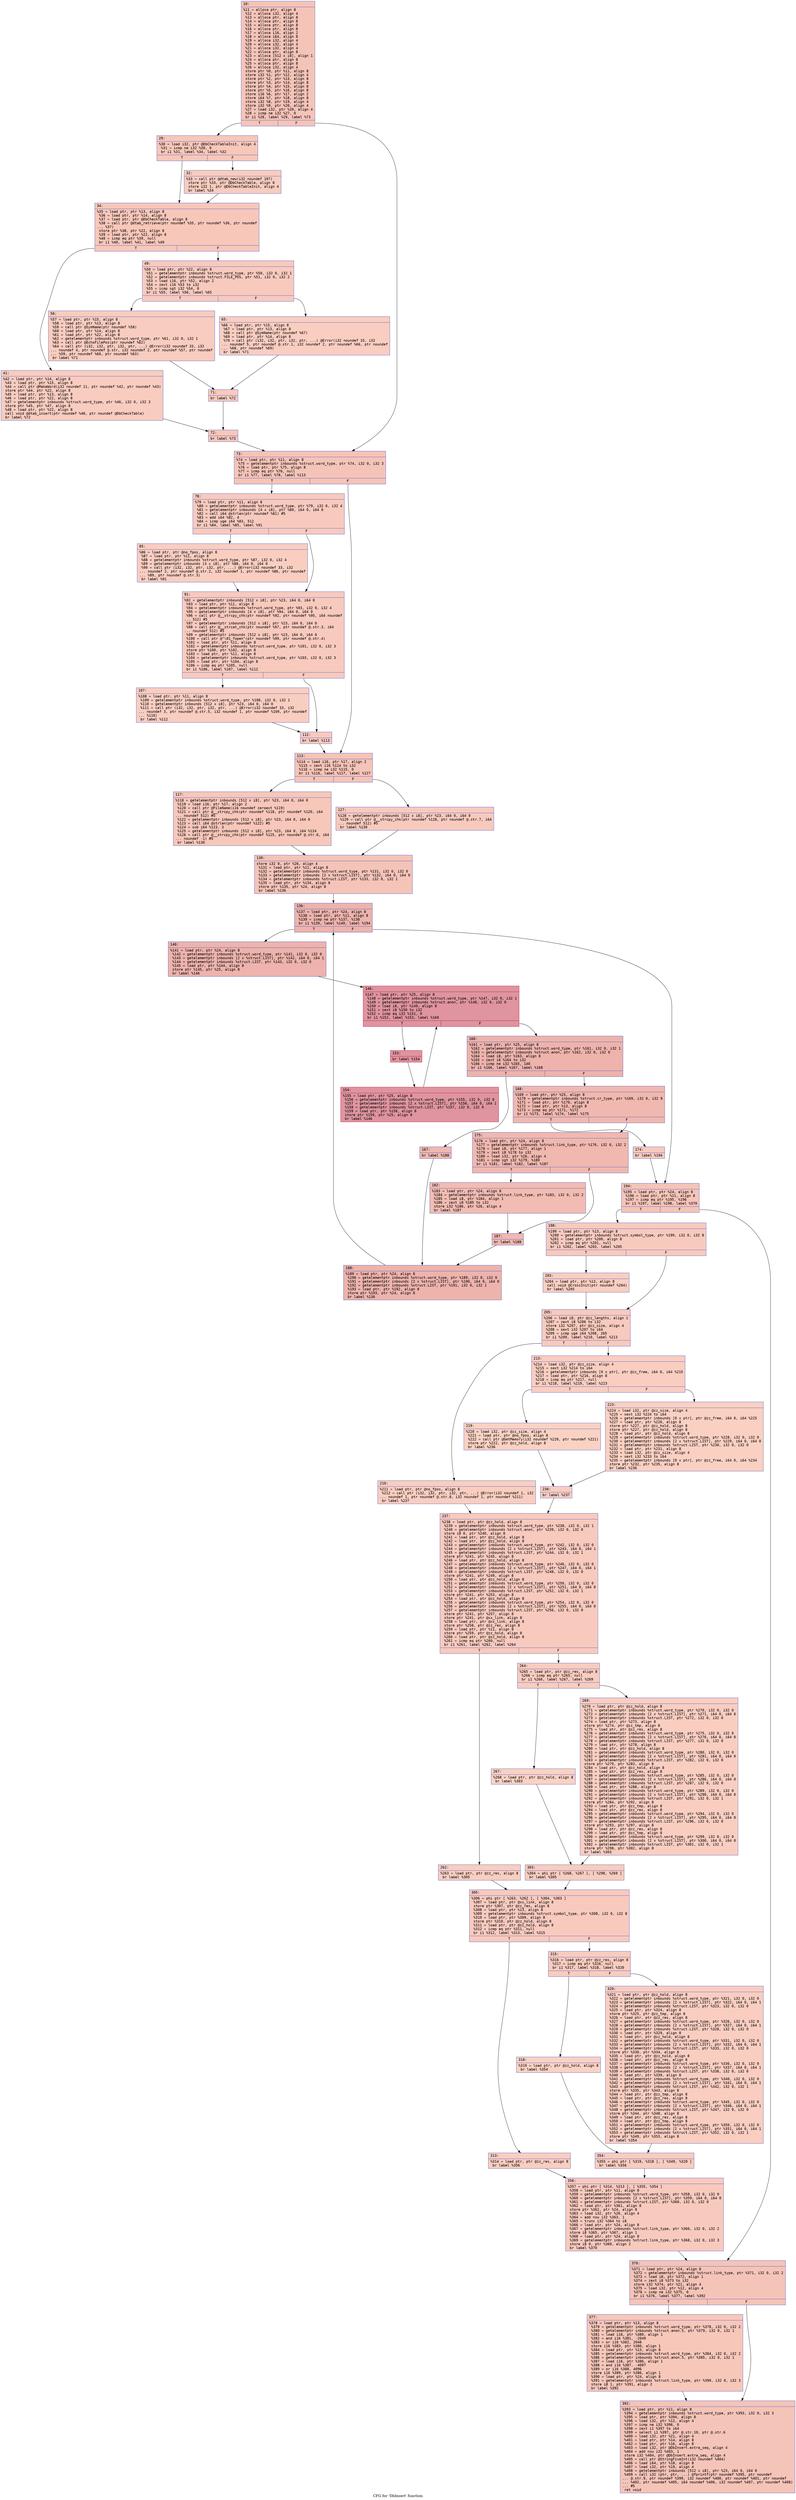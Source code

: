 digraph "CFG for 'DbInsert' function" {
	label="CFG for 'DbInsert' function";

	Node0x60000388c640 [shape=record,color="#3d50c3ff", style=filled, fillcolor="#e97a5f70" fontname="Courier",label="{10:\l|  %11 = alloca ptr, align 8\l  %12 = alloca i32, align 4\l  %13 = alloca ptr, align 8\l  %14 = alloca ptr, align 8\l  %15 = alloca ptr, align 8\l  %16 = alloca ptr, align 8\l  %17 = alloca i16, align 2\l  %18 = alloca i64, align 8\l  %19 = alloca i32, align 4\l  %20 = alloca i32, align 4\l  %21 = alloca i32, align 4\l  %22 = alloca ptr, align 8\l  %23 = alloca [512 x i8], align 1\l  %24 = alloca ptr, align 8\l  %25 = alloca ptr, align 8\l  %26 = alloca i32, align 4\l  store ptr %0, ptr %11, align 8\l  store i32 %1, ptr %12, align 4\l  store ptr %2, ptr %13, align 8\l  store ptr %3, ptr %14, align 8\l  store ptr %4, ptr %15, align 8\l  store ptr %5, ptr %16, align 8\l  store i16 %6, ptr %17, align 2\l  store i64 %7, ptr %18, align 8\l  store i32 %8, ptr %19, align 4\l  store i32 %9, ptr %20, align 4\l  %27 = load i32, ptr %20, align 4\l  %28 = icmp ne i32 %27, 0\l  br i1 %28, label %29, label %73\l|{<s0>T|<s1>F}}"];
	Node0x60000388c640:s0 -> Node0x60000388c690[tooltip="10 -> 29\nProbability 62.50%" ];
	Node0x60000388c640:s1 -> Node0x60000388c960[tooltip="10 -> 73\nProbability 37.50%" ];
	Node0x60000388c690 [shape=record,color="#3d50c3ff", style=filled, fillcolor="#ec7f6370" fontname="Courier",label="{29:\l|  %30 = load i32, ptr @DbCheckTableInit, align 4\l  %31 = icmp ne i32 %30, 0\l  br i1 %31, label %34, label %32\l|{<s0>T|<s1>F}}"];
	Node0x60000388c690:s0 -> Node0x60000388c730[tooltip="29 -> 34\nProbability 62.50%" ];
	Node0x60000388c690:s1 -> Node0x60000388c6e0[tooltip="29 -> 32\nProbability 37.50%" ];
	Node0x60000388c6e0 [shape=record,color="#3d50c3ff", style=filled, fillcolor="#f08b6e70" fontname="Courier",label="{32:\l|  %33 = call ptr @dtab_new(i32 noundef 107)\l  store ptr %33, ptr @DbCheckTable, align 8\l  store i32 1, ptr @DbCheckTableInit, align 4\l  br label %34\l}"];
	Node0x60000388c6e0 -> Node0x60000388c730[tooltip="32 -> 34\nProbability 100.00%" ];
	Node0x60000388c730 [shape=record,color="#3d50c3ff", style=filled, fillcolor="#ec7f6370" fontname="Courier",label="{34:\l|  %35 = load ptr, ptr %13, align 8\l  %36 = load ptr, ptr %14, align 8\l  %37 = load ptr, ptr @DbCheckTable, align 8\l  %38 = call ptr @dtab_retrieve(ptr noundef %35, ptr noundef %36, ptr noundef\l... %37)\l  store ptr %38, ptr %22, align 8\l  %39 = load ptr, ptr %22, align 8\l  %40 = icmp eq ptr %39, null\l  br i1 %40, label %41, label %49\l|{<s0>T|<s1>F}}"];
	Node0x60000388c730:s0 -> Node0x60000388c780[tooltip="34 -> 41\nProbability 37.50%" ];
	Node0x60000388c730:s1 -> Node0x60000388c7d0[tooltip="34 -> 49\nProbability 62.50%" ];
	Node0x60000388c780 [shape=record,color="#3d50c3ff", style=filled, fillcolor="#f08b6e70" fontname="Courier",label="{41:\l|  %42 = load ptr, ptr %14, align 8\l  %43 = load ptr, ptr %15, align 8\l  %44 = call ptr @MakeWord(i32 noundef 11, ptr noundef %42, ptr noundef %43)\l  store ptr %44, ptr %22, align 8\l  %45 = load ptr, ptr %13, align 8\l  %46 = load ptr, ptr %22, align 8\l  %47 = getelementptr inbounds %struct.word_type, ptr %46, i32 0, i32 3\l  store ptr %45, ptr %47, align 8\l  %48 = load ptr, ptr %22, align 8\l  call void @dtab_insert(ptr noundef %48, ptr noundef @DbCheckTable)\l  br label %72\l}"];
	Node0x60000388c780 -> Node0x60000388c910[tooltip="41 -> 72\nProbability 100.00%" ];
	Node0x60000388c7d0 [shape=record,color="#3d50c3ff", style=filled, fillcolor="#ef886b70" fontname="Courier",label="{49:\l|  %50 = load ptr, ptr %22, align 8\l  %51 = getelementptr inbounds %struct.word_type, ptr %50, i32 0, i32 1\l  %52 = getelementptr inbounds %struct.FILE_POS, ptr %51, i32 0, i32 2\l  %53 = load i16, ptr %52, align 2\l  %54 = zext i16 %53 to i32\l  %55 = icmp sgt i32 %54, 0\l  br i1 %55, label %56, label %65\l|{<s0>T|<s1>F}}"];
	Node0x60000388c7d0:s0 -> Node0x60000388c820[tooltip="49 -> 56\nProbability 62.50%" ];
	Node0x60000388c7d0:s1 -> Node0x60000388c870[tooltip="49 -> 65\nProbability 37.50%" ];
	Node0x60000388c820 [shape=record,color="#3d50c3ff", style=filled, fillcolor="#f08b6e70" fontname="Courier",label="{56:\l|  %57 = load ptr, ptr %15, align 8\l  %58 = load ptr, ptr %13, align 8\l  %59 = call ptr @SymName(ptr noundef %58)\l  %60 = load ptr, ptr %14, align 8\l  %61 = load ptr, ptr %22, align 8\l  %62 = getelementptr inbounds %struct.word_type, ptr %61, i32 0, i32 1\l  %63 = call ptr @EchoFilePos(ptr noundef %62)\l  %64 = call ptr (i32, i32, ptr, i32, ptr, ...) @Error(i32 noundef 33, i32\l... noundef 4, ptr noundef @.str, i32 noundef 2, ptr noundef %57, ptr noundef\l... %59, ptr noundef %60, ptr noundef %63)\l  br label %71\l}"];
	Node0x60000388c820 -> Node0x60000388c8c0[tooltip="56 -> 71\nProbability 100.00%" ];
	Node0x60000388c870 [shape=record,color="#3d50c3ff", style=filled, fillcolor="#f2907270" fontname="Courier",label="{65:\l|  %66 = load ptr, ptr %15, align 8\l  %67 = load ptr, ptr %13, align 8\l  %68 = call ptr @SymName(ptr noundef %67)\l  %69 = load ptr, ptr %14, align 8\l  %70 = call ptr (i32, i32, ptr, i32, ptr, ...) @Error(i32 noundef 33, i32\l... noundef 5, ptr noundef @.str.1, i32 noundef 2, ptr noundef %66, ptr noundef\l... %68, ptr noundef %69)\l  br label %71\l}"];
	Node0x60000388c870 -> Node0x60000388c8c0[tooltip="65 -> 71\nProbability 100.00%" ];
	Node0x60000388c8c0 [shape=record,color="#3d50c3ff", style=filled, fillcolor="#ef886b70" fontname="Courier",label="{71:\l|  br label %72\l}"];
	Node0x60000388c8c0 -> Node0x60000388c910[tooltip="71 -> 72\nProbability 100.00%" ];
	Node0x60000388c910 [shape=record,color="#3d50c3ff", style=filled, fillcolor="#ec7f6370" fontname="Courier",label="{72:\l|  br label %73\l}"];
	Node0x60000388c910 -> Node0x60000388c960[tooltip="72 -> 73\nProbability 100.00%" ];
	Node0x60000388c960 [shape=record,color="#3d50c3ff", style=filled, fillcolor="#e97a5f70" fontname="Courier",label="{73:\l|  %74 = load ptr, ptr %11, align 8\l  %75 = getelementptr inbounds %struct.word_type, ptr %74, i32 0, i32 3\l  %76 = load ptr, ptr %75, align 8\l  %77 = icmp eq ptr %76, null\l  br i1 %77, label %78, label %113\l|{<s0>T|<s1>F}}"];
	Node0x60000388c960:s0 -> Node0x60000388c9b0[tooltip="73 -> 78\nProbability 37.50%" ];
	Node0x60000388c960:s1 -> Node0x60000388cb40[tooltip="73 -> 113\nProbability 62.50%" ];
	Node0x60000388c9b0 [shape=record,color="#3d50c3ff", style=filled, fillcolor="#ef886b70" fontname="Courier",label="{78:\l|  %79 = load ptr, ptr %11, align 8\l  %80 = getelementptr inbounds %struct.word_type, ptr %79, i32 0, i32 4\l  %81 = getelementptr inbounds [4 x i8], ptr %80, i64 0, i64 0\l  %82 = call i64 @strlen(ptr noundef %81) #5\l  %83 = add i64 %82, 4\l  %84 = icmp uge i64 %83, 512\l  br i1 %84, label %85, label %91\l|{<s0>T|<s1>F}}"];
	Node0x60000388c9b0:s0 -> Node0x60000388ca00[tooltip="78 -> 85\nProbability 50.00%" ];
	Node0x60000388c9b0:s1 -> Node0x60000388ca50[tooltip="78 -> 91\nProbability 50.00%" ];
	Node0x60000388ca00 [shape=record,color="#3d50c3ff", style=filled, fillcolor="#f2907270" fontname="Courier",label="{85:\l|  %86 = load ptr, ptr @no_fpos, align 8\l  %87 = load ptr, ptr %11, align 8\l  %88 = getelementptr inbounds %struct.word_type, ptr %87, i32 0, i32 4\l  %89 = getelementptr inbounds [4 x i8], ptr %88, i64 0, i64 0\l  %90 = call ptr (i32, i32, ptr, i32, ptr, ...) @Error(i32 noundef 33, i32\l... noundef 2, ptr noundef @.str.2, i32 noundef 1, ptr noundef %86, ptr noundef\l... %89, ptr noundef @.str.3)\l  br label %91\l}"];
	Node0x60000388ca00 -> Node0x60000388ca50[tooltip="85 -> 91\nProbability 100.00%" ];
	Node0x60000388ca50 [shape=record,color="#3d50c3ff", style=filled, fillcolor="#ef886b70" fontname="Courier",label="{91:\l|  %92 = getelementptr inbounds [512 x i8], ptr %23, i64 0, i64 0\l  %93 = load ptr, ptr %11, align 8\l  %94 = getelementptr inbounds %struct.word_type, ptr %93, i32 0, i32 4\l  %95 = getelementptr inbounds [4 x i8], ptr %94, i64 0, i64 0\l  %96 = call ptr @__strcpy_chk(ptr noundef %92, ptr noundef %95, i64 noundef\l... 512) #5\l  %97 = getelementptr inbounds [512 x i8], ptr %23, i64 0, i64 0\l  %98 = call ptr @__strcat_chk(ptr noundef %97, ptr noundef @.str.3, i64\l... noundef 512) #5\l  %99 = getelementptr inbounds [512 x i8], ptr %23, i64 0, i64 0\l  %100 = call ptr @\"\\01_fopen\"(ptr noundef %99, ptr noundef @.str.4)\l  %101 = load ptr, ptr %11, align 8\l  %102 = getelementptr inbounds %struct.word_type, ptr %101, i32 0, i32 3\l  store ptr %100, ptr %102, align 8\l  %103 = load ptr, ptr %11, align 8\l  %104 = getelementptr inbounds %struct.word_type, ptr %103, i32 0, i32 3\l  %105 = load ptr, ptr %104, align 8\l  %106 = icmp eq ptr %105, null\l  br i1 %106, label %107, label %112\l|{<s0>T|<s1>F}}"];
	Node0x60000388ca50:s0 -> Node0x60000388caa0[tooltip="91 -> 107\nProbability 37.50%" ];
	Node0x60000388ca50:s1 -> Node0x60000388caf0[tooltip="91 -> 112\nProbability 62.50%" ];
	Node0x60000388caa0 [shape=record,color="#3d50c3ff", style=filled, fillcolor="#f2907270" fontname="Courier",label="{107:\l|  %108 = load ptr, ptr %11, align 8\l  %109 = getelementptr inbounds %struct.word_type, ptr %108, i32 0, i32 1\l  %110 = getelementptr inbounds [512 x i8], ptr %23, i64 0, i64 0\l  %111 = call ptr (i32, i32, ptr, i32, ptr, ...) @Error(i32 noundef 33, i32\l... noundef 3, ptr noundef @.str.5, i32 noundef 1, ptr noundef %109, ptr noundef\l... %110)\l  br label %112\l}"];
	Node0x60000388caa0 -> Node0x60000388caf0[tooltip="107 -> 112\nProbability 100.00%" ];
	Node0x60000388caf0 [shape=record,color="#3d50c3ff", style=filled, fillcolor="#ef886b70" fontname="Courier",label="{112:\l|  br label %113\l}"];
	Node0x60000388caf0 -> Node0x60000388cb40[tooltip="112 -> 113\nProbability 100.00%" ];
	Node0x60000388cb40 [shape=record,color="#3d50c3ff", style=filled, fillcolor="#e97a5f70" fontname="Courier",label="{113:\l|  %114 = load i16, ptr %17, align 2\l  %115 = zext i16 %114 to i32\l  %116 = icmp ne i32 %115, 0\l  br i1 %116, label %117, label %127\l|{<s0>T|<s1>F}}"];
	Node0x60000388cb40:s0 -> Node0x60000388cb90[tooltip="113 -> 117\nProbability 62.50%" ];
	Node0x60000388cb40:s1 -> Node0x60000388cbe0[tooltip="113 -> 127\nProbability 37.50%" ];
	Node0x60000388cb90 [shape=record,color="#3d50c3ff", style=filled, fillcolor="#ec7f6370" fontname="Courier",label="{117:\l|  %118 = getelementptr inbounds [512 x i8], ptr %23, i64 0, i64 0\l  %119 = load i16, ptr %17, align 2\l  %120 = call ptr @FileName(i16 noundef zeroext %119)\l  %121 = call ptr @__strcpy_chk(ptr noundef %118, ptr noundef %120, i64\l... noundef 512) #5\l  %122 = getelementptr inbounds [512 x i8], ptr %23, i64 0, i64 0\l  %123 = call i64 @strlen(ptr noundef %122) #5\l  %124 = sub i64 %123, 3\l  %125 = getelementptr inbounds [512 x i8], ptr %23, i64 0, i64 %124\l  %126 = call ptr @__strcpy_chk(ptr noundef %125, ptr noundef @.str.6, i64\l... noundef -1) #5\l  br label %130\l}"];
	Node0x60000388cb90 -> Node0x60000388cc30[tooltip="117 -> 130\nProbability 100.00%" ];
	Node0x60000388cbe0 [shape=record,color="#3d50c3ff", style=filled, fillcolor="#ef886b70" fontname="Courier",label="{127:\l|  %128 = getelementptr inbounds [512 x i8], ptr %23, i64 0, i64 0\l  %129 = call ptr @__strcpy_chk(ptr noundef %128, ptr noundef @.str.7, i64\l... noundef 512) #5\l  br label %130\l}"];
	Node0x60000388cbe0 -> Node0x60000388cc30[tooltip="127 -> 130\nProbability 100.00%" ];
	Node0x60000388cc30 [shape=record,color="#3d50c3ff", style=filled, fillcolor="#e97a5f70" fontname="Courier",label="{130:\l|  store i32 0, ptr %26, align 4\l  %131 = load ptr, ptr %11, align 8\l  %132 = getelementptr inbounds %struct.word_type, ptr %131, i32 0, i32 0\l  %133 = getelementptr inbounds [2 x %struct.LIST], ptr %132, i64 0, i64 0\l  %134 = getelementptr inbounds %struct.LIST, ptr %133, i32 0, i32 1\l  %135 = load ptr, ptr %134, align 8\l  store ptr %135, ptr %24, align 8\l  br label %136\l}"];
	Node0x60000388cc30 -> Node0x60000388cc80[tooltip="130 -> 136\nProbability 100.00%" ];
	Node0x60000388cc80 [shape=record,color="#3d50c3ff", style=filled, fillcolor="#d6524470" fontname="Courier",label="{136:\l|  %137 = load ptr, ptr %24, align 8\l  %138 = load ptr, ptr %11, align 8\l  %139 = icmp ne ptr %137, %138\l  br i1 %139, label %140, label %194\l|{<s0>T|<s1>F}}"];
	Node0x60000388cc80:s0 -> Node0x60000388ccd0[tooltip="136 -> 140\nProbability 96.88%" ];
	Node0x60000388cc80:s1 -> Node0x60000388d090[tooltip="136 -> 194\nProbability 3.12%" ];
	Node0x60000388ccd0 [shape=record,color="#3d50c3ff", style=filled, fillcolor="#d6524470" fontname="Courier",label="{140:\l|  %141 = load ptr, ptr %24, align 8\l  %142 = getelementptr inbounds %struct.word_type, ptr %141, i32 0, i32 0\l  %143 = getelementptr inbounds [2 x %struct.LIST], ptr %142, i64 0, i64 1\l  %144 = getelementptr inbounds %struct.LIST, ptr %143, i32 0, i32 0\l  %145 = load ptr, ptr %144, align 8\l  store ptr %145, ptr %25, align 8\l  br label %146\l}"];
	Node0x60000388ccd0 -> Node0x60000388cd20[tooltip="140 -> 146\nProbability 100.00%" ];
	Node0x60000388cd20 [shape=record,color="#b70d28ff", style=filled, fillcolor="#b70d2870" fontname="Courier",label="{146:\l|  %147 = load ptr, ptr %25, align 8\l  %148 = getelementptr inbounds %struct.word_type, ptr %147, i32 0, i32 1\l  %149 = getelementptr inbounds %struct.anon, ptr %148, i32 0, i32 0\l  %150 = load i8, ptr %149, align 8\l  %151 = zext i8 %150 to i32\l  %152 = icmp eq i32 %151, 0\l  br i1 %152, label %153, label %160\l|{<s0>T|<s1>F}}"];
	Node0x60000388cd20:s0 -> Node0x60000388cd70[tooltip="146 -> 153\nProbability 96.88%" ];
	Node0x60000388cd20:s1 -> Node0x60000388ce10[tooltip="146 -> 160\nProbability 3.12%" ];
	Node0x60000388cd70 [shape=record,color="#b70d28ff", style=filled, fillcolor="#b70d2870" fontname="Courier",label="{153:\l|  br label %154\l}"];
	Node0x60000388cd70 -> Node0x60000388cdc0[tooltip="153 -> 154\nProbability 100.00%" ];
	Node0x60000388cdc0 [shape=record,color="#b70d28ff", style=filled, fillcolor="#b70d2870" fontname="Courier",label="{154:\l|  %155 = load ptr, ptr %25, align 8\l  %156 = getelementptr inbounds %struct.word_type, ptr %155, i32 0, i32 0\l  %157 = getelementptr inbounds [2 x %struct.LIST], ptr %156, i64 0, i64 1\l  %158 = getelementptr inbounds %struct.LIST, ptr %157, i32 0, i32 0\l  %159 = load ptr, ptr %158, align 8\l  store ptr %159, ptr %25, align 8\l  br label %146\l}"];
	Node0x60000388cdc0 -> Node0x60000388cd20[tooltip="154 -> 146\nProbability 100.00%" ];
	Node0x60000388ce10 [shape=record,color="#3d50c3ff", style=filled, fillcolor="#d6524470" fontname="Courier",label="{160:\l|  %161 = load ptr, ptr %25, align 8\l  %162 = getelementptr inbounds %struct.word_type, ptr %161, i32 0, i32 1\l  %163 = getelementptr inbounds %struct.anon, ptr %162, i32 0, i32 0\l  %164 = load i8, ptr %163, align 8\l  %165 = zext i8 %164 to i32\l  %166 = icmp ne i32 %165, 140\l  br i1 %166, label %167, label %168\l|{<s0>T|<s1>F}}"];
	Node0x60000388ce10:s0 -> Node0x60000388ce60[tooltip="160 -> 167\nProbability 50.00%" ];
	Node0x60000388ce10:s1 -> Node0x60000388ceb0[tooltip="160 -> 168\nProbability 50.00%" ];
	Node0x60000388ce60 [shape=record,color="#3d50c3ff", style=filled, fillcolor="#dc5d4a70" fontname="Courier",label="{167:\l|  br label %188\l}"];
	Node0x60000388ce60 -> Node0x60000388d040[tooltip="167 -> 188\nProbability 100.00%" ];
	Node0x60000388ceb0 [shape=record,color="#3d50c3ff", style=filled, fillcolor="#dc5d4a70" fontname="Courier",label="{168:\l|  %169 = load ptr, ptr %25, align 8\l  %170 = getelementptr inbounds %struct.cr_type, ptr %169, i32 0, i32 9\l  %171 = load ptr, ptr %170, align 8\l  %172 = load ptr, ptr %13, align 8\l  %173 = icmp eq ptr %171, %172\l  br i1 %173, label %174, label %175\l|{<s0>T|<s1>F}}"];
	Node0x60000388ceb0:s0 -> Node0x60000388cf00[tooltip="168 -> 174\nProbability 3.12%" ];
	Node0x60000388ceb0:s1 -> Node0x60000388cf50[tooltip="168 -> 175\nProbability 96.88%" ];
	Node0x60000388cf00 [shape=record,color="#3d50c3ff", style=filled, fillcolor="#ef886b70" fontname="Courier",label="{174:\l|  br label %194\l}"];
	Node0x60000388cf00 -> Node0x60000388d090[tooltip="174 -> 194\nProbability 100.00%" ];
	Node0x60000388cf50 [shape=record,color="#3d50c3ff", style=filled, fillcolor="#dc5d4a70" fontname="Courier",label="{175:\l|  %176 = load ptr, ptr %24, align 8\l  %177 = getelementptr inbounds %struct.link_type, ptr %176, i32 0, i32 2\l  %178 = load i8, ptr %177, align 1\l  %179 = zext i8 %178 to i32\l  %180 = load i32, ptr %26, align 4\l  %181 = icmp sgt i32 %179, %180\l  br i1 %181, label %182, label %187\l|{<s0>T|<s1>F}}"];
	Node0x60000388cf50:s0 -> Node0x60000388cfa0[tooltip="175 -> 182\nProbability 50.00%" ];
	Node0x60000388cf50:s1 -> Node0x60000388cff0[tooltip="175 -> 187\nProbability 50.00%" ];
	Node0x60000388cfa0 [shape=record,color="#3d50c3ff", style=filled, fillcolor="#e1675170" fontname="Courier",label="{182:\l|  %183 = load ptr, ptr %24, align 8\l  %184 = getelementptr inbounds %struct.link_type, ptr %183, i32 0, i32 2\l  %185 = load i8, ptr %184, align 1\l  %186 = zext i8 %185 to i32\l  store i32 %186, ptr %26, align 4\l  br label %187\l}"];
	Node0x60000388cfa0 -> Node0x60000388cff0[tooltip="182 -> 187\nProbability 100.00%" ];
	Node0x60000388cff0 [shape=record,color="#3d50c3ff", style=filled, fillcolor="#dc5d4a70" fontname="Courier",label="{187:\l|  br label %188\l}"];
	Node0x60000388cff0 -> Node0x60000388d040[tooltip="187 -> 188\nProbability 100.00%" ];
	Node0x60000388d040 [shape=record,color="#3d50c3ff", style=filled, fillcolor="#d6524470" fontname="Courier",label="{188:\l|  %189 = load ptr, ptr %24, align 8\l  %190 = getelementptr inbounds %struct.word_type, ptr %189, i32 0, i32 0\l  %191 = getelementptr inbounds [2 x %struct.LIST], ptr %190, i64 0, i64 0\l  %192 = getelementptr inbounds %struct.LIST, ptr %191, i32 0, i32 1\l  %193 = load ptr, ptr %192, align 8\l  store ptr %193, ptr %24, align 8\l  br label %136\l}"];
	Node0x60000388d040 -> Node0x60000388cc80[tooltip="188 -> 136\nProbability 100.00%" ];
	Node0x60000388d090 [shape=record,color="#3d50c3ff", style=filled, fillcolor="#e97a5f70" fontname="Courier",label="{194:\l|  %195 = load ptr, ptr %24, align 8\l  %196 = load ptr, ptr %11, align 8\l  %197 = icmp eq ptr %195, %196\l  br i1 %197, label %198, label %370\l|{<s0>T|<s1>F}}"];
	Node0x60000388d090:s0 -> Node0x60000388d0e0[tooltip="194 -> 198\nProbability 37.50%" ];
	Node0x60000388d090:s1 -> Node0x60000388d770[tooltip="194 -> 370\nProbability 62.50%" ];
	Node0x60000388d0e0 [shape=record,color="#3d50c3ff", style=filled, fillcolor="#ef886b70" fontname="Courier",label="{198:\l|  %199 = load ptr, ptr %13, align 8\l  %200 = getelementptr inbounds %struct.symbol_type, ptr %199, i32 0, i32 8\l  %201 = load ptr, ptr %200, align 8\l  %202 = icmp eq ptr %201, null\l  br i1 %202, label %203, label %205\l|{<s0>T|<s1>F}}"];
	Node0x60000388d0e0:s0 -> Node0x60000388d130[tooltip="198 -> 203\nProbability 37.50%" ];
	Node0x60000388d0e0:s1 -> Node0x60000388d180[tooltip="198 -> 205\nProbability 62.50%" ];
	Node0x60000388d130 [shape=record,color="#3d50c3ff", style=filled, fillcolor="#f2907270" fontname="Courier",label="{203:\l|  %204 = load ptr, ptr %13, align 8\l  call void @CrossInit(ptr noundef %204)\l  br label %205\l}"];
	Node0x60000388d130 -> Node0x60000388d180[tooltip="203 -> 205\nProbability 100.00%" ];
	Node0x60000388d180 [shape=record,color="#3d50c3ff", style=filled, fillcolor="#ef886b70" fontname="Courier",label="{205:\l|  %206 = load i8, ptr @zz_lengths, align 1\l  %207 = zext i8 %206 to i32\l  store i32 %207, ptr @zz_size, align 4\l  %208 = sext i32 %207 to i64\l  %209 = icmp uge i64 %208, 265\l  br i1 %209, label %210, label %213\l|{<s0>T|<s1>F}}"];
	Node0x60000388d180:s0 -> Node0x60000388d1d0[tooltip="205 -> 210\nProbability 50.00%" ];
	Node0x60000388d180:s1 -> Node0x60000388d220[tooltip="205 -> 213\nProbability 50.00%" ];
	Node0x60000388d1d0 [shape=record,color="#3d50c3ff", style=filled, fillcolor="#f2907270" fontname="Courier",label="{210:\l|  %211 = load ptr, ptr @no_fpos, align 8\l  %212 = call ptr (i32, i32, ptr, i32, ptr, ...) @Error(i32 noundef 1, i32\l... noundef 1, ptr noundef @.str.8, i32 noundef 1, ptr noundef %211)\l  br label %237\l}"];
	Node0x60000388d1d0 -> Node0x60000388d360[tooltip="210 -> 237\nProbability 100.00%" ];
	Node0x60000388d220 [shape=record,color="#3d50c3ff", style=filled, fillcolor="#f2907270" fontname="Courier",label="{213:\l|  %214 = load i32, ptr @zz_size, align 4\l  %215 = sext i32 %214 to i64\l  %216 = getelementptr inbounds [0 x ptr], ptr @zz_free, i64 0, i64 %215\l  %217 = load ptr, ptr %216, align 8\l  %218 = icmp eq ptr %217, null\l  br i1 %218, label %219, label %223\l|{<s0>T|<s1>F}}"];
	Node0x60000388d220:s0 -> Node0x60000388d270[tooltip="213 -> 219\nProbability 37.50%" ];
	Node0x60000388d220:s1 -> Node0x60000388d2c0[tooltip="213 -> 223\nProbability 62.50%" ];
	Node0x60000388d270 [shape=record,color="#3d50c3ff", style=filled, fillcolor="#f4987a70" fontname="Courier",label="{219:\l|  %220 = load i32, ptr @zz_size, align 4\l  %221 = load ptr, ptr @no_fpos, align 8\l  %222 = call ptr @GetMemory(i32 noundef %220, ptr noundef %221)\l  store ptr %222, ptr @zz_hold, align 8\l  br label %236\l}"];
	Node0x60000388d270 -> Node0x60000388d310[tooltip="219 -> 236\nProbability 100.00%" ];
	Node0x60000388d2c0 [shape=record,color="#3d50c3ff", style=filled, fillcolor="#f3947570" fontname="Courier",label="{223:\l|  %224 = load i32, ptr @zz_size, align 4\l  %225 = sext i32 %224 to i64\l  %226 = getelementptr inbounds [0 x ptr], ptr @zz_free, i64 0, i64 %225\l  %227 = load ptr, ptr %226, align 8\l  store ptr %227, ptr @zz_hold, align 8\l  store ptr %227, ptr @zz_hold, align 8\l  %228 = load ptr, ptr @zz_hold, align 8\l  %229 = getelementptr inbounds %struct.word_type, ptr %228, i32 0, i32 0\l  %230 = getelementptr inbounds [2 x %struct.LIST], ptr %229, i64 0, i64 0\l  %231 = getelementptr inbounds %struct.LIST, ptr %230, i32 0, i32 0\l  %232 = load ptr, ptr %231, align 8\l  %233 = load i32, ptr @zz_size, align 4\l  %234 = sext i32 %233 to i64\l  %235 = getelementptr inbounds [0 x ptr], ptr @zz_free, i64 0, i64 %234\l  store ptr %232, ptr %235, align 8\l  br label %236\l}"];
	Node0x60000388d2c0 -> Node0x60000388d310[tooltip="223 -> 236\nProbability 100.00%" ];
	Node0x60000388d310 [shape=record,color="#3d50c3ff", style=filled, fillcolor="#f2907270" fontname="Courier",label="{236:\l|  br label %237\l}"];
	Node0x60000388d310 -> Node0x60000388d360[tooltip="236 -> 237\nProbability 100.00%" ];
	Node0x60000388d360 [shape=record,color="#3d50c3ff", style=filled, fillcolor="#ef886b70" fontname="Courier",label="{237:\l|  %238 = load ptr, ptr @zz_hold, align 8\l  %239 = getelementptr inbounds %struct.word_type, ptr %238, i32 0, i32 1\l  %240 = getelementptr inbounds %struct.anon, ptr %239, i32 0, i32 0\l  store i8 0, ptr %240, align 8\l  %241 = load ptr, ptr @zz_hold, align 8\l  %242 = load ptr, ptr @zz_hold, align 8\l  %243 = getelementptr inbounds %struct.word_type, ptr %242, i32 0, i32 0\l  %244 = getelementptr inbounds [2 x %struct.LIST], ptr %243, i64 0, i64 1\l  %245 = getelementptr inbounds %struct.LIST, ptr %244, i32 0, i32 1\l  store ptr %241, ptr %245, align 8\l  %246 = load ptr, ptr @zz_hold, align 8\l  %247 = getelementptr inbounds %struct.word_type, ptr %246, i32 0, i32 0\l  %248 = getelementptr inbounds [2 x %struct.LIST], ptr %247, i64 0, i64 1\l  %249 = getelementptr inbounds %struct.LIST, ptr %248, i32 0, i32 0\l  store ptr %241, ptr %249, align 8\l  %250 = load ptr, ptr @zz_hold, align 8\l  %251 = getelementptr inbounds %struct.word_type, ptr %250, i32 0, i32 0\l  %252 = getelementptr inbounds [2 x %struct.LIST], ptr %251, i64 0, i64 0\l  %253 = getelementptr inbounds %struct.LIST, ptr %252, i32 0, i32 1\l  store ptr %241, ptr %253, align 8\l  %254 = load ptr, ptr @zz_hold, align 8\l  %255 = getelementptr inbounds %struct.word_type, ptr %254, i32 0, i32 0\l  %256 = getelementptr inbounds [2 x %struct.LIST], ptr %255, i64 0, i64 0\l  %257 = getelementptr inbounds %struct.LIST, ptr %256, i32 0, i32 0\l  store ptr %241, ptr %257, align 8\l  store ptr %241, ptr @xx_link, align 8\l  %258 = load ptr, ptr @xx_link, align 8\l  store ptr %258, ptr @zz_res, align 8\l  %259 = load ptr, ptr %11, align 8\l  store ptr %259, ptr @zz_hold, align 8\l  %260 = load ptr, ptr @zz_hold, align 8\l  %261 = icmp eq ptr %260, null\l  br i1 %261, label %262, label %264\l|{<s0>T|<s1>F}}"];
	Node0x60000388d360:s0 -> Node0x60000388d3b0[tooltip="237 -> 262\nProbability 37.50%" ];
	Node0x60000388d360:s1 -> Node0x60000388d400[tooltip="237 -> 264\nProbability 62.50%" ];
	Node0x60000388d3b0 [shape=record,color="#3d50c3ff", style=filled, fillcolor="#f2907270" fontname="Courier",label="{262:\l|  %263 = load ptr, ptr @zz_res, align 8\l  br label %305\l}"];
	Node0x60000388d3b0 -> Node0x60000388d540[tooltip="262 -> 305\nProbability 100.00%" ];
	Node0x60000388d400 [shape=record,color="#3d50c3ff", style=filled, fillcolor="#f08b6e70" fontname="Courier",label="{264:\l|  %265 = load ptr, ptr @zz_res, align 8\l  %266 = icmp eq ptr %265, null\l  br i1 %266, label %267, label %269\l|{<s0>T|<s1>F}}"];
	Node0x60000388d400:s0 -> Node0x60000388d450[tooltip="264 -> 267\nProbability 37.50%" ];
	Node0x60000388d400:s1 -> Node0x60000388d4a0[tooltip="264 -> 269\nProbability 62.50%" ];
	Node0x60000388d450 [shape=record,color="#3d50c3ff", style=filled, fillcolor="#f4987a70" fontname="Courier",label="{267:\l|  %268 = load ptr, ptr @zz_hold, align 8\l  br label %303\l}"];
	Node0x60000388d450 -> Node0x60000388d4f0[tooltip="267 -> 303\nProbability 100.00%" ];
	Node0x60000388d4a0 [shape=record,color="#3d50c3ff", style=filled, fillcolor="#f2907270" fontname="Courier",label="{269:\l|  %270 = load ptr, ptr @zz_hold, align 8\l  %271 = getelementptr inbounds %struct.word_type, ptr %270, i32 0, i32 0\l  %272 = getelementptr inbounds [2 x %struct.LIST], ptr %271, i64 0, i64 0\l  %273 = getelementptr inbounds %struct.LIST, ptr %272, i32 0, i32 0\l  %274 = load ptr, ptr %273, align 8\l  store ptr %274, ptr @zz_tmp, align 8\l  %275 = load ptr, ptr @zz_res, align 8\l  %276 = getelementptr inbounds %struct.word_type, ptr %275, i32 0, i32 0\l  %277 = getelementptr inbounds [2 x %struct.LIST], ptr %276, i64 0, i64 0\l  %278 = getelementptr inbounds %struct.LIST, ptr %277, i32 0, i32 0\l  %279 = load ptr, ptr %278, align 8\l  %280 = load ptr, ptr @zz_hold, align 8\l  %281 = getelementptr inbounds %struct.word_type, ptr %280, i32 0, i32 0\l  %282 = getelementptr inbounds [2 x %struct.LIST], ptr %281, i64 0, i64 0\l  %283 = getelementptr inbounds %struct.LIST, ptr %282, i32 0, i32 0\l  store ptr %279, ptr %283, align 8\l  %284 = load ptr, ptr @zz_hold, align 8\l  %285 = load ptr, ptr @zz_res, align 8\l  %286 = getelementptr inbounds %struct.word_type, ptr %285, i32 0, i32 0\l  %287 = getelementptr inbounds [2 x %struct.LIST], ptr %286, i64 0, i64 0\l  %288 = getelementptr inbounds %struct.LIST, ptr %287, i32 0, i32 0\l  %289 = load ptr, ptr %288, align 8\l  %290 = getelementptr inbounds %struct.word_type, ptr %289, i32 0, i32 0\l  %291 = getelementptr inbounds [2 x %struct.LIST], ptr %290, i64 0, i64 0\l  %292 = getelementptr inbounds %struct.LIST, ptr %291, i32 0, i32 1\l  store ptr %284, ptr %292, align 8\l  %293 = load ptr, ptr @zz_tmp, align 8\l  %294 = load ptr, ptr @zz_res, align 8\l  %295 = getelementptr inbounds %struct.word_type, ptr %294, i32 0, i32 0\l  %296 = getelementptr inbounds [2 x %struct.LIST], ptr %295, i64 0, i64 0\l  %297 = getelementptr inbounds %struct.LIST, ptr %296, i32 0, i32 0\l  store ptr %293, ptr %297, align 8\l  %298 = load ptr, ptr @zz_res, align 8\l  %299 = load ptr, ptr @zz_tmp, align 8\l  %300 = getelementptr inbounds %struct.word_type, ptr %299, i32 0, i32 0\l  %301 = getelementptr inbounds [2 x %struct.LIST], ptr %300, i64 0, i64 0\l  %302 = getelementptr inbounds %struct.LIST, ptr %301, i32 0, i32 1\l  store ptr %298, ptr %302, align 8\l  br label %303\l}"];
	Node0x60000388d4a0 -> Node0x60000388d4f0[tooltip="269 -> 303\nProbability 100.00%" ];
	Node0x60000388d4f0 [shape=record,color="#3d50c3ff", style=filled, fillcolor="#f08b6e70" fontname="Courier",label="{303:\l|  %304 = phi ptr [ %268, %267 ], [ %298, %269 ]\l  br label %305\l}"];
	Node0x60000388d4f0 -> Node0x60000388d540[tooltip="303 -> 305\nProbability 100.00%" ];
	Node0x60000388d540 [shape=record,color="#3d50c3ff", style=filled, fillcolor="#ef886b70" fontname="Courier",label="{305:\l|  %306 = phi ptr [ %263, %262 ], [ %304, %303 ]\l  %307 = load ptr, ptr @xx_link, align 8\l  store ptr %307, ptr @zz_res, align 8\l  %308 = load ptr, ptr %13, align 8\l  %309 = getelementptr inbounds %struct.symbol_type, ptr %308, i32 0, i32 8\l  %310 = load ptr, ptr %309, align 8\l  store ptr %310, ptr @zz_hold, align 8\l  %311 = load ptr, ptr @zz_hold, align 8\l  %312 = icmp eq ptr %311, null\l  br i1 %312, label %313, label %315\l|{<s0>T|<s1>F}}"];
	Node0x60000388d540:s0 -> Node0x60000388d590[tooltip="305 -> 313\nProbability 37.50%" ];
	Node0x60000388d540:s1 -> Node0x60000388d5e0[tooltip="305 -> 315\nProbability 62.50%" ];
	Node0x60000388d590 [shape=record,color="#3d50c3ff", style=filled, fillcolor="#f2907270" fontname="Courier",label="{313:\l|  %314 = load ptr, ptr @zz_res, align 8\l  br label %356\l}"];
	Node0x60000388d590 -> Node0x60000388d720[tooltip="313 -> 356\nProbability 100.00%" ];
	Node0x60000388d5e0 [shape=record,color="#3d50c3ff", style=filled, fillcolor="#f08b6e70" fontname="Courier",label="{315:\l|  %316 = load ptr, ptr @zz_res, align 8\l  %317 = icmp eq ptr %316, null\l  br i1 %317, label %318, label %320\l|{<s0>T|<s1>F}}"];
	Node0x60000388d5e0:s0 -> Node0x60000388d630[tooltip="315 -> 318\nProbability 37.50%" ];
	Node0x60000388d5e0:s1 -> Node0x60000388d680[tooltip="315 -> 320\nProbability 62.50%" ];
	Node0x60000388d630 [shape=record,color="#3d50c3ff", style=filled, fillcolor="#f4987a70" fontname="Courier",label="{318:\l|  %319 = load ptr, ptr @zz_hold, align 8\l  br label %354\l}"];
	Node0x60000388d630 -> Node0x60000388d6d0[tooltip="318 -> 354\nProbability 100.00%" ];
	Node0x60000388d680 [shape=record,color="#3d50c3ff", style=filled, fillcolor="#f2907270" fontname="Courier",label="{320:\l|  %321 = load ptr, ptr @zz_hold, align 8\l  %322 = getelementptr inbounds %struct.word_type, ptr %321, i32 0, i32 0\l  %323 = getelementptr inbounds [2 x %struct.LIST], ptr %322, i64 0, i64 1\l  %324 = getelementptr inbounds %struct.LIST, ptr %323, i32 0, i32 0\l  %325 = load ptr, ptr %324, align 8\l  store ptr %325, ptr @zz_tmp, align 8\l  %326 = load ptr, ptr @zz_res, align 8\l  %327 = getelementptr inbounds %struct.word_type, ptr %326, i32 0, i32 0\l  %328 = getelementptr inbounds [2 x %struct.LIST], ptr %327, i64 0, i64 1\l  %329 = getelementptr inbounds %struct.LIST, ptr %328, i32 0, i32 0\l  %330 = load ptr, ptr %329, align 8\l  %331 = load ptr, ptr @zz_hold, align 8\l  %332 = getelementptr inbounds %struct.word_type, ptr %331, i32 0, i32 0\l  %333 = getelementptr inbounds [2 x %struct.LIST], ptr %332, i64 0, i64 1\l  %334 = getelementptr inbounds %struct.LIST, ptr %333, i32 0, i32 0\l  store ptr %330, ptr %334, align 8\l  %335 = load ptr, ptr @zz_hold, align 8\l  %336 = load ptr, ptr @zz_res, align 8\l  %337 = getelementptr inbounds %struct.word_type, ptr %336, i32 0, i32 0\l  %338 = getelementptr inbounds [2 x %struct.LIST], ptr %337, i64 0, i64 1\l  %339 = getelementptr inbounds %struct.LIST, ptr %338, i32 0, i32 0\l  %340 = load ptr, ptr %339, align 8\l  %341 = getelementptr inbounds %struct.word_type, ptr %340, i32 0, i32 0\l  %342 = getelementptr inbounds [2 x %struct.LIST], ptr %341, i64 0, i64 1\l  %343 = getelementptr inbounds %struct.LIST, ptr %342, i32 0, i32 1\l  store ptr %335, ptr %343, align 8\l  %344 = load ptr, ptr @zz_tmp, align 8\l  %345 = load ptr, ptr @zz_res, align 8\l  %346 = getelementptr inbounds %struct.word_type, ptr %345, i32 0, i32 0\l  %347 = getelementptr inbounds [2 x %struct.LIST], ptr %346, i64 0, i64 1\l  %348 = getelementptr inbounds %struct.LIST, ptr %347, i32 0, i32 0\l  store ptr %344, ptr %348, align 8\l  %349 = load ptr, ptr @zz_res, align 8\l  %350 = load ptr, ptr @zz_tmp, align 8\l  %351 = getelementptr inbounds %struct.word_type, ptr %350, i32 0, i32 0\l  %352 = getelementptr inbounds [2 x %struct.LIST], ptr %351, i64 0, i64 1\l  %353 = getelementptr inbounds %struct.LIST, ptr %352, i32 0, i32 1\l  store ptr %349, ptr %353, align 8\l  br label %354\l}"];
	Node0x60000388d680 -> Node0x60000388d6d0[tooltip="320 -> 354\nProbability 100.00%" ];
	Node0x60000388d6d0 [shape=record,color="#3d50c3ff", style=filled, fillcolor="#f08b6e70" fontname="Courier",label="{354:\l|  %355 = phi ptr [ %319, %318 ], [ %349, %320 ]\l  br label %356\l}"];
	Node0x60000388d6d0 -> Node0x60000388d720[tooltip="354 -> 356\nProbability 100.00%" ];
	Node0x60000388d720 [shape=record,color="#3d50c3ff", style=filled, fillcolor="#ef886b70" fontname="Courier",label="{356:\l|  %357 = phi ptr [ %314, %313 ], [ %355, %354 ]\l  %358 = load ptr, ptr %11, align 8\l  %359 = getelementptr inbounds %struct.word_type, ptr %358, i32 0, i32 0\l  %360 = getelementptr inbounds [2 x %struct.LIST], ptr %359, i64 0, i64 0\l  %361 = getelementptr inbounds %struct.LIST, ptr %360, i32 0, i32 0\l  %362 = load ptr, ptr %361, align 8\l  store ptr %362, ptr %24, align 8\l  %363 = load i32, ptr %26, align 4\l  %364 = add nsw i32 %363, 1\l  %365 = trunc i32 %364 to i8\l  %366 = load ptr, ptr %24, align 8\l  %367 = getelementptr inbounds %struct.link_type, ptr %366, i32 0, i32 2\l  store i8 %365, ptr %367, align 1\l  %368 = load ptr, ptr %24, align 8\l  %369 = getelementptr inbounds %struct.link_type, ptr %368, i32 0, i32 3\l  store i8 0, ptr %369, align 2\l  br label %370\l}"];
	Node0x60000388d720 -> Node0x60000388d770[tooltip="356 -> 370\nProbability 100.00%" ];
	Node0x60000388d770 [shape=record,color="#3d50c3ff", style=filled, fillcolor="#e97a5f70" fontname="Courier",label="{370:\l|  %371 = load ptr, ptr %24, align 8\l  %372 = getelementptr inbounds %struct.link_type, ptr %371, i32 0, i32 2\l  %373 = load i8, ptr %372, align 1\l  %374 = zext i8 %373 to i32\l  store i32 %374, ptr %21, align 4\l  %375 = load i32, ptr %12, align 4\l  %376 = icmp ne i32 %375, 0\l  br i1 %376, label %377, label %392\l|{<s0>T|<s1>F}}"];
	Node0x60000388d770:s0 -> Node0x60000388d7c0[tooltip="370 -> 377\nProbability 62.50%" ];
	Node0x60000388d770:s1 -> Node0x60000388d810[tooltip="370 -> 392\nProbability 37.50%" ];
	Node0x60000388d7c0 [shape=record,color="#3d50c3ff", style=filled, fillcolor="#ec7f6370" fontname="Courier",label="{377:\l|  %378 = load ptr, ptr %13, align 8\l  %379 = getelementptr inbounds %struct.word_type, ptr %378, i32 0, i32 2\l  %380 = getelementptr inbounds %struct.anon.5, ptr %379, i32 0, i32 1\l  %381 = load i16, ptr %380, align 1\l  %382 = and i16 %381, -2049\l  %383 = or i16 %382, 2048\l  store i16 %383, ptr %380, align 1\l  %384 = load ptr, ptr %13, align 8\l  %385 = getelementptr inbounds %struct.word_type, ptr %384, i32 0, i32 2\l  %386 = getelementptr inbounds %struct.anon.5, ptr %385, i32 0, i32 1\l  %387 = load i16, ptr %386, align 1\l  %388 = and i16 %387, -4097\l  %389 = or i16 %388, 4096\l  store i16 %389, ptr %386, align 1\l  %390 = load ptr, ptr %24, align 8\l  %391 = getelementptr inbounds %struct.link_type, ptr %390, i32 0, i32 3\l  store i8 1, ptr %391, align 2\l  br label %392\l}"];
	Node0x60000388d7c0 -> Node0x60000388d810[tooltip="377 -> 392\nProbability 100.00%" ];
	Node0x60000388d810 [shape=record,color="#3d50c3ff", style=filled, fillcolor="#e97a5f70" fontname="Courier",label="{392:\l|  %393 = load ptr, ptr %11, align 8\l  %394 = getelementptr inbounds %struct.word_type, ptr %393, i32 0, i32 3\l  %395 = load ptr, ptr %394, align 8\l  %396 = load i32, ptr %12, align 4\l  %397 = icmp ne i32 %396, 0\l  %398 = zext i1 %397 to i64\l  %399 = select i1 %397, ptr @.str.10, ptr @.str.6\l  %400 = load i32, ptr %21, align 4\l  %401 = load ptr, ptr %14, align 8\l  %402 = load ptr, ptr %16, align 8\l  %403 = load i32, ptr @DbInsert.extra_seq, align 4\l  %404 = add nsw i32 %403, 1\l  store i32 %404, ptr @DbInsert.extra_seq, align 4\l  %405 = call ptr @StringFiveInt(i32 noundef %404)\l  %406 = load i64, ptr %18, align 8\l  %407 = load i32, ptr %19, align 4\l  %408 = getelementptr inbounds [512 x i8], ptr %23, i64 0, i64 0\l  %409 = call i32 (ptr, ptr, ...) @fprintf(ptr noundef %395, ptr noundef\l... @.str.9, ptr noundef %399, i32 noundef %400, ptr noundef %401, ptr noundef\l... %402, ptr noundef %405, i64 noundef %406, i32 noundef %407, ptr noundef %408)\l... #5\l  ret void\l}"];
}
